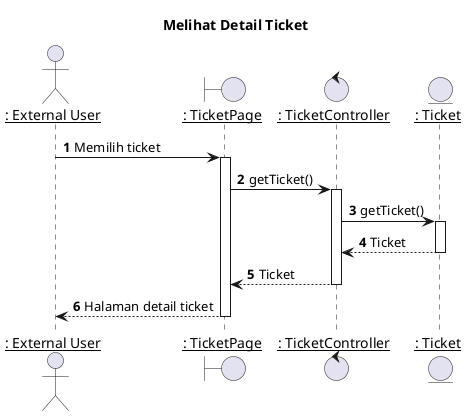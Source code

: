 @startuml Melihat Detail Ticket

title "Melihat Detail Ticket"

actor EU as "__: External User__"
boundary TicketPage as "__: TicketPage__"
control TicketController as "__: TicketController__"
entity Ticket as "__: Ticket__"

autonumber 1
'list
' EU -> TicketPage: Membuka halaman list ticket
' activate TicketPage

' TicketPage -> EU: Halaman list ticket
' deactivate TicketPage

'detail
EU -> TicketPage: Memilih ticket
activate TicketPage


TicketPage -> TicketController: getTicket()
activate TicketController

TicketController -> Ticket: getTicket()
activate Ticket

Ticket --> TicketController : Ticket
deactivate Ticket

TicketController --> TicketPage : Ticket
deactivate TicketController

TicketPage --> EU : Halaman detail ticket
deactivate TicketPage


@enduml
